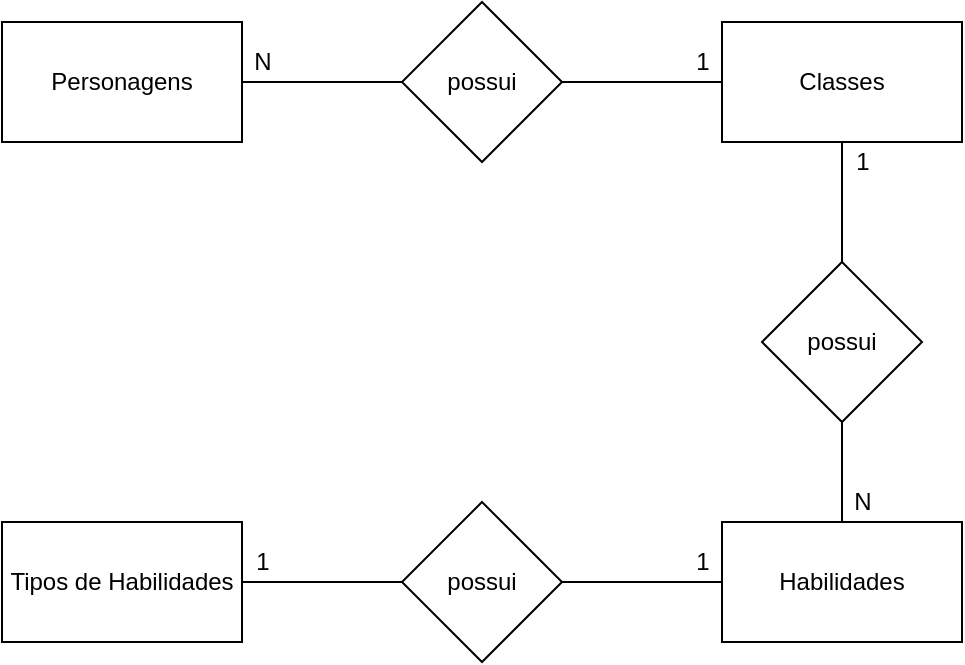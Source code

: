 <mxfile version="14.4.3" type="device"><diagram id="C5RBs43oDa-KdzZeNtuy" name="Page-1"><mxGraphModel dx="868" dy="1651" grid="1" gridSize="10" guides="1" tooltips="1" connect="1" arrows="1" fold="1" page="1" pageScale="1" pageWidth="827" pageHeight="1169" math="0" shadow="0"><root><mxCell id="WIyWlLk6GJQsqaUBKTNV-0"/><mxCell id="WIyWlLk6GJQsqaUBKTNV-1" parent="WIyWlLk6GJQsqaUBKTNV-0"/><mxCell id="3zXzoREwSWZGd9Idr9xd-0" value="Classes" style="rounded=0;whiteSpace=wrap;html=1;" parent="WIyWlLk6GJQsqaUBKTNV-1" vertex="1"><mxGeometry x="400" y="-800" width="120" height="60" as="geometry"/></mxCell><mxCell id="3zXzoREwSWZGd9Idr9xd-1" value="Habilidades" style="rounded=0;whiteSpace=wrap;html=1;" parent="WIyWlLk6GJQsqaUBKTNV-1" vertex="1"><mxGeometry x="400" y="-550" width="120" height="60" as="geometry"/></mxCell><mxCell id="3zXzoREwSWZGd9Idr9xd-3" value="Personagens" style="rounded=0;whiteSpace=wrap;html=1;" parent="WIyWlLk6GJQsqaUBKTNV-1" vertex="1"><mxGeometry x="40" y="-800" width="120" height="60" as="geometry"/></mxCell><mxCell id="3zXzoREwSWZGd9Idr9xd-5" style="edgeStyle=orthogonalEdgeStyle;rounded=0;orthogonalLoop=1;jettySize=auto;html=1;entryX=0;entryY=0.5;entryDx=0;entryDy=0;endArrow=none;endFill=0;" parent="WIyWlLk6GJQsqaUBKTNV-1" source="3zXzoREwSWZGd9Idr9xd-4" target="3zXzoREwSWZGd9Idr9xd-0" edge="1"><mxGeometry relative="1" as="geometry"/></mxCell><mxCell id="3zXzoREwSWZGd9Idr9xd-6" style="edgeStyle=orthogonalEdgeStyle;rounded=0;orthogonalLoop=1;jettySize=auto;html=1;entryX=1;entryY=0.5;entryDx=0;entryDy=0;endArrow=none;endFill=0;" parent="WIyWlLk6GJQsqaUBKTNV-1" source="3zXzoREwSWZGd9Idr9xd-4" target="3zXzoREwSWZGd9Idr9xd-3" edge="1"><mxGeometry relative="1" as="geometry"/></mxCell><mxCell id="3zXzoREwSWZGd9Idr9xd-4" value="possui" style="rhombus;whiteSpace=wrap;html=1;" parent="WIyWlLk6GJQsqaUBKTNV-1" vertex="1"><mxGeometry x="240" y="-810" width="80" height="80" as="geometry"/></mxCell><mxCell id="3zXzoREwSWZGd9Idr9xd-7" value="N" style="text;html=1;align=center;verticalAlign=middle;resizable=0;points=[];autosize=1;" parent="WIyWlLk6GJQsqaUBKTNV-1" vertex="1"><mxGeometry x="160" y="-790" width="20" height="20" as="geometry"/></mxCell><mxCell id="3zXzoREwSWZGd9Idr9xd-8" value="1" style="text;html=1;align=center;verticalAlign=middle;resizable=0;points=[];autosize=1;" parent="WIyWlLk6GJQsqaUBKTNV-1" vertex="1"><mxGeometry x="380" y="-790" width="20" height="20" as="geometry"/></mxCell><mxCell id="4GkZ9uQF4mqX8Wd4zZnG-1" style="edgeStyle=orthogonalEdgeStyle;rounded=0;orthogonalLoop=1;jettySize=auto;html=1;entryX=0.5;entryY=1;entryDx=0;entryDy=0;endArrow=none;endFill=0;" parent="WIyWlLk6GJQsqaUBKTNV-1" source="4GkZ9uQF4mqX8Wd4zZnG-0" target="3zXzoREwSWZGd9Idr9xd-0" edge="1"><mxGeometry relative="1" as="geometry"/></mxCell><mxCell id="4GkZ9uQF4mqX8Wd4zZnG-2" style="edgeStyle=orthogonalEdgeStyle;rounded=0;orthogonalLoop=1;jettySize=auto;html=1;entryX=0.5;entryY=0;entryDx=0;entryDy=0;endArrow=none;endFill=0;" parent="WIyWlLk6GJQsqaUBKTNV-1" source="4GkZ9uQF4mqX8Wd4zZnG-0" target="3zXzoREwSWZGd9Idr9xd-1" edge="1"><mxGeometry relative="1" as="geometry"/></mxCell><mxCell id="4GkZ9uQF4mqX8Wd4zZnG-0" value="possui" style="rhombus;whiteSpace=wrap;html=1;" parent="WIyWlLk6GJQsqaUBKTNV-1" vertex="1"><mxGeometry x="420" y="-680" width="80" height="80" as="geometry"/></mxCell><mxCell id="4GkZ9uQF4mqX8Wd4zZnG-3" value="1" style="text;html=1;align=center;verticalAlign=middle;resizable=0;points=[];autosize=1;" parent="WIyWlLk6GJQsqaUBKTNV-1" vertex="1"><mxGeometry x="460" y="-740" width="20" height="20" as="geometry"/></mxCell><mxCell id="4GkZ9uQF4mqX8Wd4zZnG-4" value="N" style="text;html=1;align=center;verticalAlign=middle;resizable=0;points=[];autosize=1;" parent="WIyWlLk6GJQsqaUBKTNV-1" vertex="1"><mxGeometry x="460" y="-570" width="20" height="20" as="geometry"/></mxCell><mxCell id="4GkZ9uQF4mqX8Wd4zZnG-5" value="Tipos de Habilidades" style="rounded=0;whiteSpace=wrap;html=1;" parent="WIyWlLk6GJQsqaUBKTNV-1" vertex="1"><mxGeometry x="40" y="-550" width="120" height="60" as="geometry"/></mxCell><mxCell id="4GkZ9uQF4mqX8Wd4zZnG-7" style="edgeStyle=orthogonalEdgeStyle;rounded=0;orthogonalLoop=1;jettySize=auto;html=1;entryX=1;entryY=0.5;entryDx=0;entryDy=0;endArrow=none;endFill=0;" parent="WIyWlLk6GJQsqaUBKTNV-1" source="4GkZ9uQF4mqX8Wd4zZnG-6" target="4GkZ9uQF4mqX8Wd4zZnG-5" edge="1"><mxGeometry relative="1" as="geometry"/></mxCell><mxCell id="4GkZ9uQF4mqX8Wd4zZnG-8" style="edgeStyle=orthogonalEdgeStyle;rounded=0;orthogonalLoop=1;jettySize=auto;html=1;exitX=1;exitY=0.5;exitDx=0;exitDy=0;entryX=0;entryY=0.5;entryDx=0;entryDy=0;endArrow=none;endFill=0;" parent="WIyWlLk6GJQsqaUBKTNV-1" source="4GkZ9uQF4mqX8Wd4zZnG-6" target="3zXzoREwSWZGd9Idr9xd-1" edge="1"><mxGeometry relative="1" as="geometry"/></mxCell><mxCell id="4GkZ9uQF4mqX8Wd4zZnG-6" value="possui" style="rhombus;whiteSpace=wrap;html=1;" parent="WIyWlLk6GJQsqaUBKTNV-1" vertex="1"><mxGeometry x="240" y="-560" width="80" height="80" as="geometry"/></mxCell><mxCell id="4GkZ9uQF4mqX8Wd4zZnG-9" value="1" style="text;html=1;align=center;verticalAlign=middle;resizable=0;points=[];autosize=1;" parent="WIyWlLk6GJQsqaUBKTNV-1" vertex="1"><mxGeometry x="160" y="-540" width="20" height="20" as="geometry"/></mxCell><mxCell id="4GkZ9uQF4mqX8Wd4zZnG-10" value="1" style="text;html=1;align=center;verticalAlign=middle;resizable=0;points=[];autosize=1;" parent="WIyWlLk6GJQsqaUBKTNV-1" vertex="1"><mxGeometry x="380" y="-540" width="20" height="20" as="geometry"/></mxCell></root></mxGraphModel></diagram></mxfile>